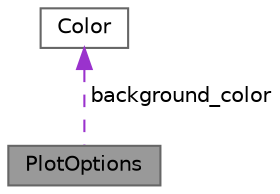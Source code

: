digraph "PlotOptions"
{
 // LATEX_PDF_SIZE
  bgcolor="transparent";
  edge [fontname=Helvetica,fontsize=10,labelfontname=Helvetica,labelfontsize=10];
  node [fontname=Helvetica,fontsize=10,shape=box,height=0.2,width=0.4];
  Node1 [label="PlotOptions",height=0.2,width=0.4,color="gray40", fillcolor="grey60", style="filled", fontcolor="black",tooltip=" "];
  Node2 -> Node1 [dir="back",color="darkorchid3",style="dashed",label=" background_color" ];
  Node2 [label="Color",height=0.2,width=0.4,color="gray40", fillcolor="white", style="filled",URL="$class_color.html",tooltip="24-bit rgb color. 8-bit red, 8-bit green, 8-bit blue"];
}
